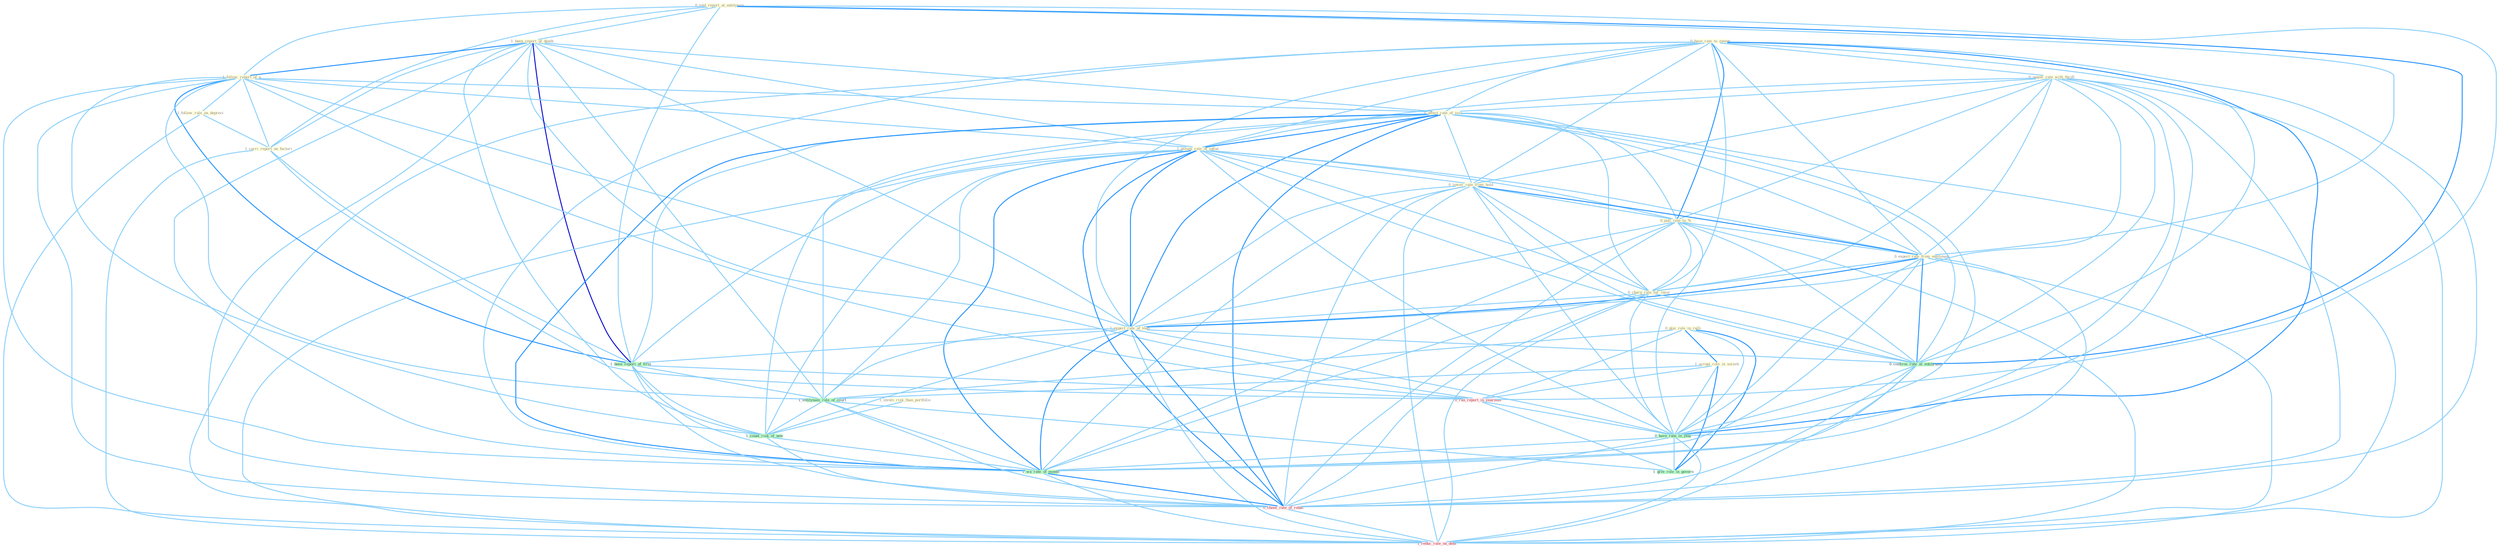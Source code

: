 Graph G{ 
    node
    [shape=polygon,style=filled,width=.5,height=.06,color="#BDFCC9",fixedsize=true,fontsize=4,
    fontcolor="#2f4f4f"];
    {node
    [color="#ffffe0", fontcolor="#8b7d6b"] "0_told_report_at_entitynam " "0_have_rate_to_extent " "0_plai_role_in_ralli " "0_negoti_rate_with_thrift " "1_occupi_role_in_societi " "1_been_report_of_death " "1_follow_report_of_a " "1_affect_rate_of_issu " "1_involv_risk_than_portfolio " "1_assum_rate_of_inflat " "1_follow_rule_on_depreci " "0_lower_rate_from_hold " "1_carri_report_on_factori " "0_pull_rate_to_% " "0_expect_rate_from_entitynam " "0_charg_rate_for_insur " "1_expect_rate_of_loan "}
{node [color="#fff0f5", fontcolor="#b22222"] "0_ran_report_in_yearnum " "0_choos_rate_of_rebat " "1_reduc_rate_on_debt "}
edge [color="#B0E2FF"];

	"0_told_report_at_entitynam " -- "1_been_report_of_death " [w="1", color="#87cefa" ];
	"0_told_report_at_entitynam " -- "1_follow_report_of_a " [w="1", color="#87cefa" ];
	"0_told_report_at_entitynam " -- "1_carri_report_on_factori " [w="1", color="#87cefa" ];
	"0_told_report_at_entitynam " -- "0_expect_rate_from_entitynam " [w="1", color="#87cefa" ];
	"0_told_report_at_entitynam " -- "1_been_report_of_firm " [w="1", color="#87cefa" ];
	"0_told_report_at_entitynam " -- "0_ran_report_in_yearnum " [w="1", color="#87cefa" ];
	"0_told_report_at_entitynam " -- "0_confirm_rate_at_entitynam " [w="2", color="#1e90ff" , len=0.8];
	"0_have_rate_to_extent " -- "0_negoti_rate_with_thrift " [w="1", color="#87cefa" ];
	"0_have_rate_to_extent " -- "1_affect_rate_of_issu " [w="1", color="#87cefa" ];
	"0_have_rate_to_extent " -- "1_assum_rate_of_inflat " [w="1", color="#87cefa" ];
	"0_have_rate_to_extent " -- "0_lower_rate_from_hold " [w="1", color="#87cefa" ];
	"0_have_rate_to_extent " -- "0_pull_rate_to_% " [w="2", color="#1e90ff" , len=0.8];
	"0_have_rate_to_extent " -- "0_expect_rate_from_entitynam " [w="1", color="#87cefa" ];
	"0_have_rate_to_extent " -- "0_charg_rate_for_insur " [w="1", color="#87cefa" ];
	"0_have_rate_to_extent " -- "1_expect_rate_of_loan " [w="1", color="#87cefa" ];
	"0_have_rate_to_extent " -- "0_confirm_rate_at_entitynam " [w="1", color="#87cefa" ];
	"0_have_rate_to_extent " -- "0_have_rate_in_year " [w="2", color="#1e90ff" , len=0.8];
	"0_have_rate_to_extent " -- "1_wa_rate_of_month " [w="1", color="#87cefa" ];
	"0_have_rate_to_extent " -- "0_choos_rate_of_rebat " [w="1", color="#87cefa" ];
	"0_have_rate_to_extent " -- "1_reduc_rate_on_debt " [w="1", color="#87cefa" ];
	"0_plai_role_in_ralli " -- "1_occupi_role_in_societi " [w="2", color="#1e90ff" , len=0.8];
	"0_plai_role_in_ralli " -- "1_entitynam_role_of_court " [w="1", color="#87cefa" ];
	"0_plai_role_in_ralli " -- "0_ran_report_in_yearnum " [w="1", color="#87cefa" ];
	"0_plai_role_in_ralli " -- "0_have_rate_in_year " [w="1", color="#87cefa" ];
	"0_plai_role_in_ralli " -- "1_give_role_in_govern " [w="2", color="#1e90ff" , len=0.8];
	"0_negoti_rate_with_thrift " -- "1_affect_rate_of_issu " [w="1", color="#87cefa" ];
	"0_negoti_rate_with_thrift " -- "1_assum_rate_of_inflat " [w="1", color="#87cefa" ];
	"0_negoti_rate_with_thrift " -- "0_lower_rate_from_hold " [w="1", color="#87cefa" ];
	"0_negoti_rate_with_thrift " -- "0_pull_rate_to_% " [w="1", color="#87cefa" ];
	"0_negoti_rate_with_thrift " -- "0_expect_rate_from_entitynam " [w="1", color="#87cefa" ];
	"0_negoti_rate_with_thrift " -- "0_charg_rate_for_insur " [w="1", color="#87cefa" ];
	"0_negoti_rate_with_thrift " -- "1_expect_rate_of_loan " [w="1", color="#87cefa" ];
	"0_negoti_rate_with_thrift " -- "0_confirm_rate_at_entitynam " [w="1", color="#87cefa" ];
	"0_negoti_rate_with_thrift " -- "0_have_rate_in_year " [w="1", color="#87cefa" ];
	"0_negoti_rate_with_thrift " -- "1_wa_rate_of_month " [w="1", color="#87cefa" ];
	"0_negoti_rate_with_thrift " -- "0_choos_rate_of_rebat " [w="1", color="#87cefa" ];
	"0_negoti_rate_with_thrift " -- "1_reduc_rate_on_debt " [w="1", color="#87cefa" ];
	"1_occupi_role_in_societi " -- "1_entitynam_role_of_court " [w="1", color="#87cefa" ];
	"1_occupi_role_in_societi " -- "0_ran_report_in_yearnum " [w="1", color="#87cefa" ];
	"1_occupi_role_in_societi " -- "0_have_rate_in_year " [w="1", color="#87cefa" ];
	"1_occupi_role_in_societi " -- "1_give_role_in_govern " [w="2", color="#1e90ff" , len=0.8];
	"1_been_report_of_death " -- "1_follow_report_of_a " [w="2", color="#1e90ff" , len=0.8];
	"1_been_report_of_death " -- "1_affect_rate_of_issu " [w="1", color="#87cefa" ];
	"1_been_report_of_death " -- "1_assum_rate_of_inflat " [w="1", color="#87cefa" ];
	"1_been_report_of_death " -- "1_carri_report_on_factori " [w="1", color="#87cefa" ];
	"1_been_report_of_death " -- "1_expect_rate_of_loan " [w="1", color="#87cefa" ];
	"1_been_report_of_death " -- "1_been_report_of_firm " [w="3", color="#0000cd" , len=0.6];
	"1_been_report_of_death " -- "1_entitynam_role_of_court " [w="1", color="#87cefa" ];
	"1_been_report_of_death " -- "0_ran_report_in_yearnum " [w="1", color="#87cefa" ];
	"1_been_report_of_death " -- "1_count_risk_of_new " [w="1", color="#87cefa" ];
	"1_been_report_of_death " -- "1_wa_rate_of_month " [w="1", color="#87cefa" ];
	"1_been_report_of_death " -- "0_choos_rate_of_rebat " [w="1", color="#87cefa" ];
	"1_follow_report_of_a " -- "1_affect_rate_of_issu " [w="1", color="#87cefa" ];
	"1_follow_report_of_a " -- "1_assum_rate_of_inflat " [w="1", color="#87cefa" ];
	"1_follow_report_of_a " -- "1_follow_rule_on_depreci " [w="1", color="#87cefa" ];
	"1_follow_report_of_a " -- "1_carri_report_on_factori " [w="1", color="#87cefa" ];
	"1_follow_report_of_a " -- "1_expect_rate_of_loan " [w="1", color="#87cefa" ];
	"1_follow_report_of_a " -- "1_been_report_of_firm " [w="2", color="#1e90ff" , len=0.8];
	"1_follow_report_of_a " -- "1_entitynam_role_of_court " [w="1", color="#87cefa" ];
	"1_follow_report_of_a " -- "0_ran_report_in_yearnum " [w="1", color="#87cefa" ];
	"1_follow_report_of_a " -- "1_count_risk_of_new " [w="1", color="#87cefa" ];
	"1_follow_report_of_a " -- "1_wa_rate_of_month " [w="1", color="#87cefa" ];
	"1_follow_report_of_a " -- "0_choos_rate_of_rebat " [w="1", color="#87cefa" ];
	"1_affect_rate_of_issu " -- "1_assum_rate_of_inflat " [w="2", color="#1e90ff" , len=0.8];
	"1_affect_rate_of_issu " -- "0_lower_rate_from_hold " [w="1", color="#87cefa" ];
	"1_affect_rate_of_issu " -- "0_pull_rate_to_% " [w="1", color="#87cefa" ];
	"1_affect_rate_of_issu " -- "0_expect_rate_from_entitynam " [w="1", color="#87cefa" ];
	"1_affect_rate_of_issu " -- "0_charg_rate_for_insur " [w="1", color="#87cefa" ];
	"1_affect_rate_of_issu " -- "1_expect_rate_of_loan " [w="2", color="#1e90ff" , len=0.8];
	"1_affect_rate_of_issu " -- "1_been_report_of_firm " [w="1", color="#87cefa" ];
	"1_affect_rate_of_issu " -- "1_entitynam_role_of_court " [w="1", color="#87cefa" ];
	"1_affect_rate_of_issu " -- "1_count_risk_of_new " [w="1", color="#87cefa" ];
	"1_affect_rate_of_issu " -- "0_confirm_rate_at_entitynam " [w="1", color="#87cefa" ];
	"1_affect_rate_of_issu " -- "0_have_rate_in_year " [w="1", color="#87cefa" ];
	"1_affect_rate_of_issu " -- "1_wa_rate_of_month " [w="2", color="#1e90ff" , len=0.8];
	"1_affect_rate_of_issu " -- "0_choos_rate_of_rebat " [w="2", color="#1e90ff" , len=0.8];
	"1_affect_rate_of_issu " -- "1_reduc_rate_on_debt " [w="1", color="#87cefa" ];
	"1_involv_risk_than_portfolio " -- "1_count_risk_of_new " [w="1", color="#87cefa" ];
	"1_assum_rate_of_inflat " -- "0_lower_rate_from_hold " [w="1", color="#87cefa" ];
	"1_assum_rate_of_inflat " -- "0_pull_rate_to_% " [w="1", color="#87cefa" ];
	"1_assum_rate_of_inflat " -- "0_expect_rate_from_entitynam " [w="1", color="#87cefa" ];
	"1_assum_rate_of_inflat " -- "0_charg_rate_for_insur " [w="1", color="#87cefa" ];
	"1_assum_rate_of_inflat " -- "1_expect_rate_of_loan " [w="2", color="#1e90ff" , len=0.8];
	"1_assum_rate_of_inflat " -- "1_been_report_of_firm " [w="1", color="#87cefa" ];
	"1_assum_rate_of_inflat " -- "1_entitynam_role_of_court " [w="1", color="#87cefa" ];
	"1_assum_rate_of_inflat " -- "1_count_risk_of_new " [w="1", color="#87cefa" ];
	"1_assum_rate_of_inflat " -- "0_confirm_rate_at_entitynam " [w="1", color="#87cefa" ];
	"1_assum_rate_of_inflat " -- "0_have_rate_in_year " [w="1", color="#87cefa" ];
	"1_assum_rate_of_inflat " -- "1_wa_rate_of_month " [w="2", color="#1e90ff" , len=0.8];
	"1_assum_rate_of_inflat " -- "0_choos_rate_of_rebat " [w="2", color="#1e90ff" , len=0.8];
	"1_assum_rate_of_inflat " -- "1_reduc_rate_on_debt " [w="1", color="#87cefa" ];
	"1_follow_rule_on_depreci " -- "1_carri_report_on_factori " [w="1", color="#87cefa" ];
	"1_follow_rule_on_depreci " -- "1_reduc_rate_on_debt " [w="1", color="#87cefa" ];
	"0_lower_rate_from_hold " -- "0_pull_rate_to_% " [w="1", color="#87cefa" ];
	"0_lower_rate_from_hold " -- "0_expect_rate_from_entitynam " [w="2", color="#1e90ff" , len=0.8];
	"0_lower_rate_from_hold " -- "0_charg_rate_for_insur " [w="1", color="#87cefa" ];
	"0_lower_rate_from_hold " -- "1_expect_rate_of_loan " [w="1", color="#87cefa" ];
	"0_lower_rate_from_hold " -- "0_confirm_rate_at_entitynam " [w="1", color="#87cefa" ];
	"0_lower_rate_from_hold " -- "0_have_rate_in_year " [w="1", color="#87cefa" ];
	"0_lower_rate_from_hold " -- "1_wa_rate_of_month " [w="1", color="#87cefa" ];
	"0_lower_rate_from_hold " -- "0_choos_rate_of_rebat " [w="1", color="#87cefa" ];
	"0_lower_rate_from_hold " -- "1_reduc_rate_on_debt " [w="1", color="#87cefa" ];
	"1_carri_report_on_factori " -- "1_been_report_of_firm " [w="1", color="#87cefa" ];
	"1_carri_report_on_factori " -- "0_ran_report_in_yearnum " [w="1", color="#87cefa" ];
	"1_carri_report_on_factori " -- "1_reduc_rate_on_debt " [w="1", color="#87cefa" ];
	"0_pull_rate_to_% " -- "0_expect_rate_from_entitynam " [w="1", color="#87cefa" ];
	"0_pull_rate_to_% " -- "0_charg_rate_for_insur " [w="1", color="#87cefa" ];
	"0_pull_rate_to_% " -- "1_expect_rate_of_loan " [w="1", color="#87cefa" ];
	"0_pull_rate_to_% " -- "0_confirm_rate_at_entitynam " [w="1", color="#87cefa" ];
	"0_pull_rate_to_% " -- "0_have_rate_in_year " [w="1", color="#87cefa" ];
	"0_pull_rate_to_% " -- "1_wa_rate_of_month " [w="1", color="#87cefa" ];
	"0_pull_rate_to_% " -- "0_choos_rate_of_rebat " [w="1", color="#87cefa" ];
	"0_pull_rate_to_% " -- "1_reduc_rate_on_debt " [w="1", color="#87cefa" ];
	"0_expect_rate_from_entitynam " -- "0_charg_rate_for_insur " [w="1", color="#87cefa" ];
	"0_expect_rate_from_entitynam " -- "1_expect_rate_of_loan " [w="2", color="#1e90ff" , len=0.8];
	"0_expect_rate_from_entitynam " -- "0_confirm_rate_at_entitynam " [w="2", color="#1e90ff" , len=0.8];
	"0_expect_rate_from_entitynam " -- "0_have_rate_in_year " [w="1", color="#87cefa" ];
	"0_expect_rate_from_entitynam " -- "1_wa_rate_of_month " [w="1", color="#87cefa" ];
	"0_expect_rate_from_entitynam " -- "0_choos_rate_of_rebat " [w="1", color="#87cefa" ];
	"0_expect_rate_from_entitynam " -- "1_reduc_rate_on_debt " [w="1", color="#87cefa" ];
	"0_charg_rate_for_insur " -- "1_expect_rate_of_loan " [w="1", color="#87cefa" ];
	"0_charg_rate_for_insur " -- "0_confirm_rate_at_entitynam " [w="1", color="#87cefa" ];
	"0_charg_rate_for_insur " -- "0_have_rate_in_year " [w="1", color="#87cefa" ];
	"0_charg_rate_for_insur " -- "1_wa_rate_of_month " [w="1", color="#87cefa" ];
	"0_charg_rate_for_insur " -- "0_choos_rate_of_rebat " [w="1", color="#87cefa" ];
	"0_charg_rate_for_insur " -- "1_reduc_rate_on_debt " [w="1", color="#87cefa" ];
	"1_expect_rate_of_loan " -- "1_been_report_of_firm " [w="1", color="#87cefa" ];
	"1_expect_rate_of_loan " -- "1_entitynam_role_of_court " [w="1", color="#87cefa" ];
	"1_expect_rate_of_loan " -- "1_count_risk_of_new " [w="1", color="#87cefa" ];
	"1_expect_rate_of_loan " -- "0_confirm_rate_at_entitynam " [w="1", color="#87cefa" ];
	"1_expect_rate_of_loan " -- "0_have_rate_in_year " [w="1", color="#87cefa" ];
	"1_expect_rate_of_loan " -- "1_wa_rate_of_month " [w="2", color="#1e90ff" , len=0.8];
	"1_expect_rate_of_loan " -- "0_choos_rate_of_rebat " [w="2", color="#1e90ff" , len=0.8];
	"1_expect_rate_of_loan " -- "1_reduc_rate_on_debt " [w="1", color="#87cefa" ];
	"1_been_report_of_firm " -- "1_entitynam_role_of_court " [w="1", color="#87cefa" ];
	"1_been_report_of_firm " -- "0_ran_report_in_yearnum " [w="1", color="#87cefa" ];
	"1_been_report_of_firm " -- "1_count_risk_of_new " [w="1", color="#87cefa" ];
	"1_been_report_of_firm " -- "1_wa_rate_of_month " [w="1", color="#87cefa" ];
	"1_been_report_of_firm " -- "0_choos_rate_of_rebat " [w="1", color="#87cefa" ];
	"1_entitynam_role_of_court " -- "1_count_risk_of_new " [w="1", color="#87cefa" ];
	"1_entitynam_role_of_court " -- "1_wa_rate_of_month " [w="1", color="#87cefa" ];
	"1_entitynam_role_of_court " -- "0_choos_rate_of_rebat " [w="1", color="#87cefa" ];
	"1_entitynam_role_of_court " -- "1_give_role_in_govern " [w="1", color="#87cefa" ];
	"0_ran_report_in_yearnum " -- "0_have_rate_in_year " [w="1", color="#87cefa" ];
	"0_ran_report_in_yearnum " -- "1_give_role_in_govern " [w="1", color="#87cefa" ];
	"1_count_risk_of_new " -- "1_wa_rate_of_month " [w="1", color="#87cefa" ];
	"1_count_risk_of_new " -- "0_choos_rate_of_rebat " [w="1", color="#87cefa" ];
	"0_confirm_rate_at_entitynam " -- "0_have_rate_in_year " [w="1", color="#87cefa" ];
	"0_confirm_rate_at_entitynam " -- "1_wa_rate_of_month " [w="1", color="#87cefa" ];
	"0_confirm_rate_at_entitynam " -- "0_choos_rate_of_rebat " [w="1", color="#87cefa" ];
	"0_confirm_rate_at_entitynam " -- "1_reduc_rate_on_debt " [w="1", color="#87cefa" ];
	"0_have_rate_in_year " -- "1_wa_rate_of_month " [w="1", color="#87cefa" ];
	"0_have_rate_in_year " -- "0_choos_rate_of_rebat " [w="1", color="#87cefa" ];
	"0_have_rate_in_year " -- "1_reduc_rate_on_debt " [w="1", color="#87cefa" ];
	"0_have_rate_in_year " -- "1_give_role_in_govern " [w="1", color="#87cefa" ];
	"1_wa_rate_of_month " -- "0_choos_rate_of_rebat " [w="2", color="#1e90ff" , len=0.8];
	"1_wa_rate_of_month " -- "1_reduc_rate_on_debt " [w="1", color="#87cefa" ];
	"0_choos_rate_of_rebat " -- "1_reduc_rate_on_debt " [w="1", color="#87cefa" ];
}